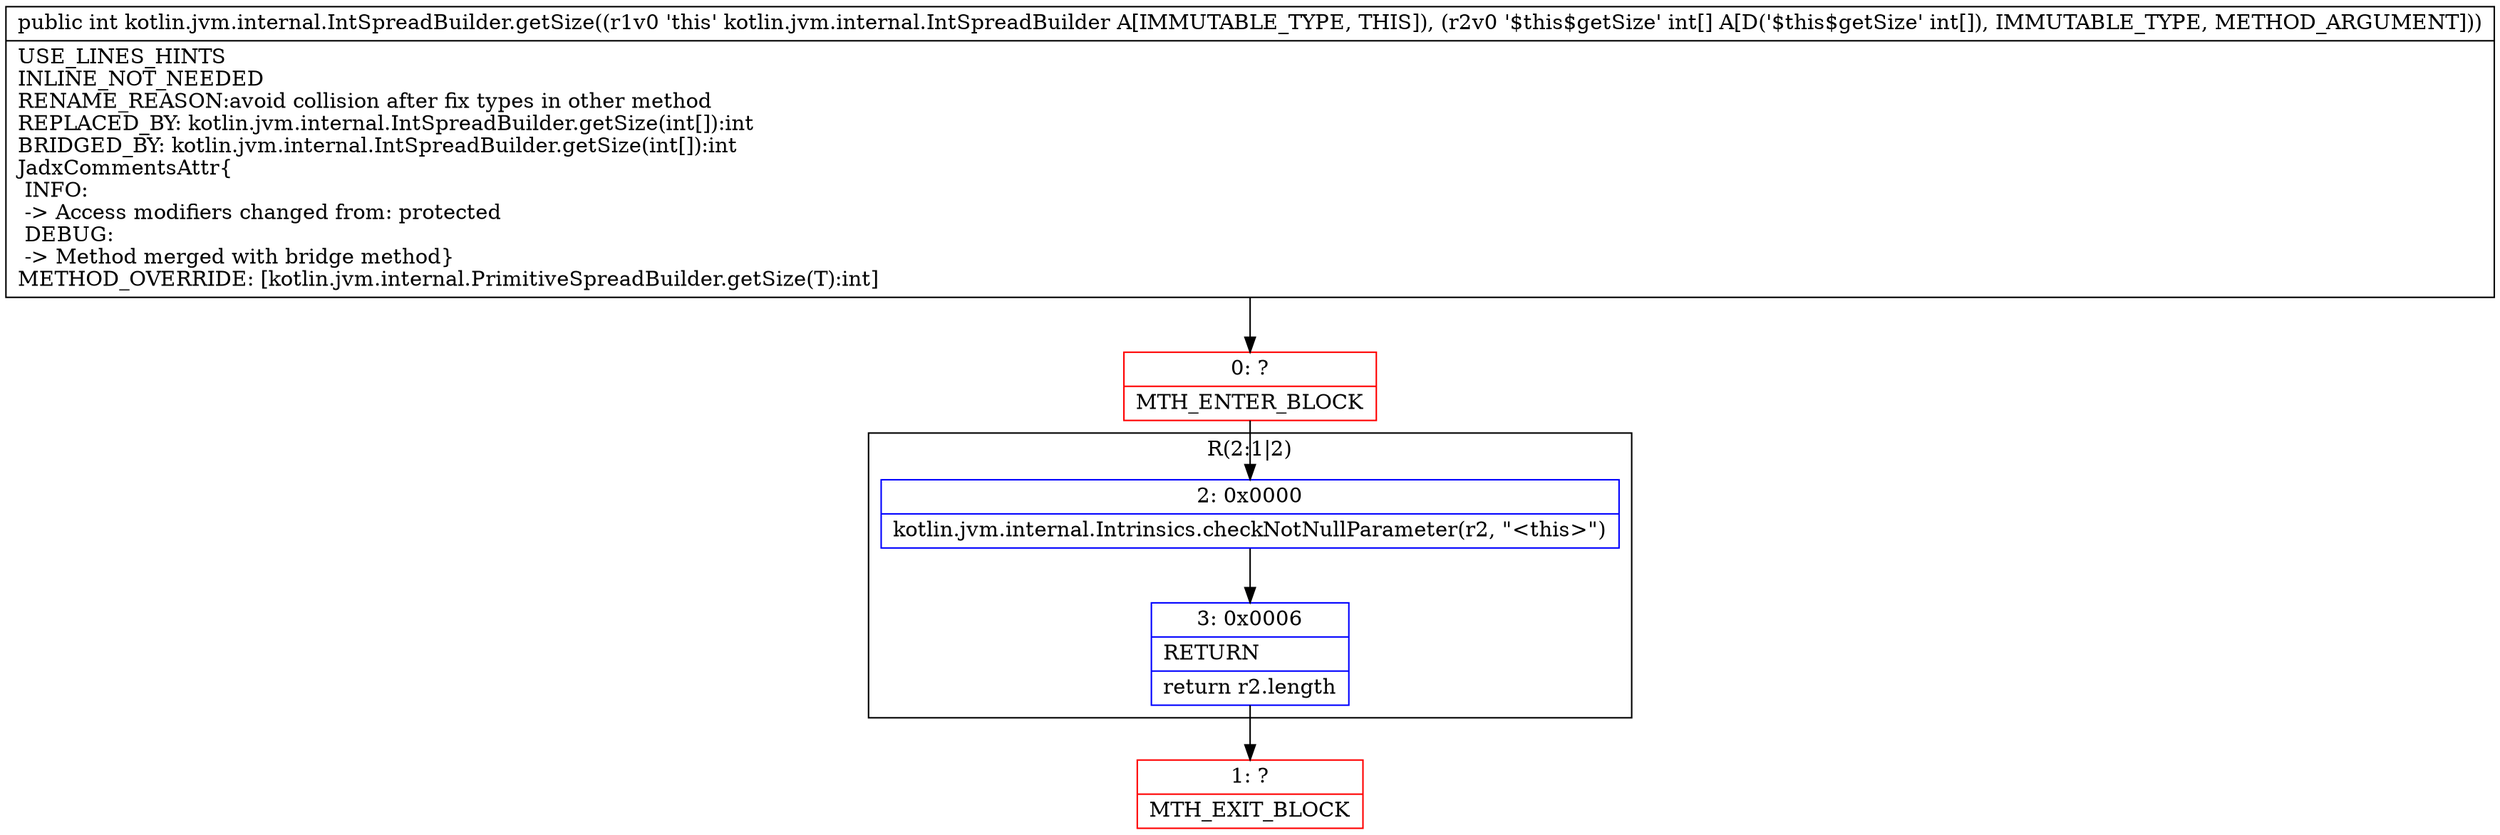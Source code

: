 digraph "CFG forkotlin.jvm.internal.IntSpreadBuilder.getSize([I)I" {
subgraph cluster_Region_314971350 {
label = "R(2:1|2)";
node [shape=record,color=blue];
Node_2 [shape=record,label="{2\:\ 0x0000|kotlin.jvm.internal.Intrinsics.checkNotNullParameter(r2, \"\<this\>\")\l}"];
Node_3 [shape=record,label="{3\:\ 0x0006|RETURN\l|return r2.length\l}"];
}
Node_0 [shape=record,color=red,label="{0\:\ ?|MTH_ENTER_BLOCK\l}"];
Node_1 [shape=record,color=red,label="{1\:\ ?|MTH_EXIT_BLOCK\l}"];
MethodNode[shape=record,label="{public int kotlin.jvm.internal.IntSpreadBuilder.getSize((r1v0 'this' kotlin.jvm.internal.IntSpreadBuilder A[IMMUTABLE_TYPE, THIS]), (r2v0 '$this$getSize' int[] A[D('$this$getSize' int[]), IMMUTABLE_TYPE, METHOD_ARGUMENT]))  | USE_LINES_HINTS\lINLINE_NOT_NEEDED\lRENAME_REASON:avoid collision after fix types in other method\lREPLACED_BY: kotlin.jvm.internal.IntSpreadBuilder.getSize(int[]):int\lBRIDGED_BY: kotlin.jvm.internal.IntSpreadBuilder.getSize(int[]):int\lJadxCommentsAttr\{\l INFO: \l \-\> Access modifiers changed from: protected\l DEBUG: \l \-\> Method merged with bridge method\}\lMETHOD_OVERRIDE: [kotlin.jvm.internal.PrimitiveSpreadBuilder.getSize(T):int]\l}"];
MethodNode -> Node_0;Node_2 -> Node_3;
Node_3 -> Node_1;
Node_0 -> Node_2;
}

